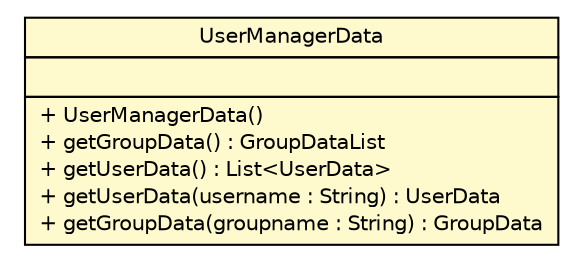 #!/usr/local/bin/dot
#
# Class diagram 
# Generated by UMLGraph version 5.1 (http://www.umlgraph.org/)
#

digraph G {
	edge [fontname="Helvetica",fontsize=10,labelfontname="Helvetica",labelfontsize=10];
	node [fontname="Helvetica",fontsize=10,shape=plaintext];
	nodesep=0.25;
	ranksep=0.5;
	// com.apporiented.hermesftp.usermanager.model.UserManagerData
	c16775 [label=<<table title="com.apporiented.hermesftp.usermanager.model.UserManagerData" border="0" cellborder="1" cellspacing="0" cellpadding="2" port="p" bgcolor="lemonChiffon" href="./UserManagerData.html">
		<tr><td><table border="0" cellspacing="0" cellpadding="1">
<tr><td align="center" balign="center"> UserManagerData </td></tr>
		</table></td></tr>
		<tr><td><table border="0" cellspacing="0" cellpadding="1">
<tr><td align="left" balign="left">  </td></tr>
		</table></td></tr>
		<tr><td><table border="0" cellspacing="0" cellpadding="1">
<tr><td align="left" balign="left"> + UserManagerData() </td></tr>
<tr><td align="left" balign="left"> + getGroupData() : GroupDataList </td></tr>
<tr><td align="left" balign="left"> + getUserData() : List&lt;UserData&gt; </td></tr>
<tr><td align="left" balign="left"> + getUserData(username : String) : UserData </td></tr>
<tr><td align="left" balign="left"> + getGroupData(groupname : String) : GroupData </td></tr>
		</table></td></tr>
		</table>>, fontname="Helvetica", fontcolor="black", fontsize=10.0];
}

